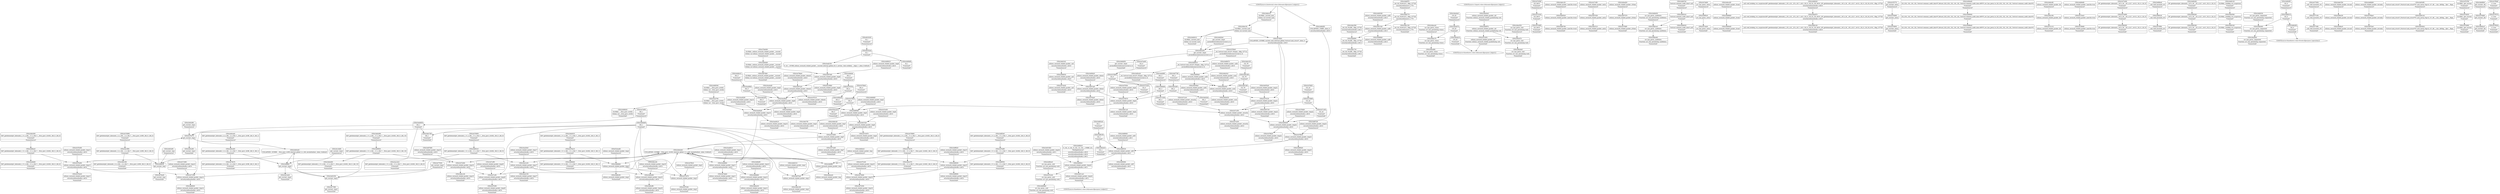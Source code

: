 digraph {
	CE0x3e6c1a0 [shape=record,shape=Mrecord,label="{CE0x3e6c1a0|selinux_secmark_relabel_packet:_tmp4|security/selinux/hooks.c,4610|*SummSink*}"]
	CE0x3e87db0 [shape=record,shape=Mrecord,label="{CE0x3e87db0|GLOBAL:_selinux_secmark_relabel_packet.__warned|Global_var:selinux_secmark_relabel_packet.__warned|*SummSink*}"]
	CE0x3e78620 [shape=record,shape=Mrecord,label="{CE0x3e78620|selinux_secmark_relabel_packet:_tmp22|security/selinux/hooks.c,4610|*SummSink*}"]
	CE0x3ebc590 [shape=record,shape=Mrecord,label="{CE0x3ebc590|_ret_i32_%call6,_!dbg_!27745|security/selinux/hooks.c,4613|*SummSource*}"]
	CE0x3ee6650 [shape=record,shape=Mrecord,label="{CE0x3ee6650|i64_1|*Constant*}"]
	CE0x3eb9f70 [shape=record,shape=Mrecord,label="{CE0x3eb9f70|selinux_secmark_relabel_packet:_sid|Function::selinux_secmark_relabel_packet&Arg::sid::}"]
	CE0x3e7e580 [shape=record,shape=Mrecord,label="{CE0x3e7e580|i32_4610|*Constant*|*SummSource*}"]
	CE0x3e6ebd0 [shape=record,shape=Mrecord,label="{CE0x3e6ebd0|i64_1|*Constant*}"]
	CE0x3e84010 [shape=record,shape=Mrecord,label="{CE0x3e84010|GLOBAL:_current_task|Global_var:current_task|*SummSink*}"]
	CE0x3e87e90 [shape=record,shape=Mrecord,label="{CE0x3e87e90|selinux_secmark_relabel_packet:_tmp8|security/selinux/hooks.c,4610}"]
	CE0x3e6b780 [shape=record,shape=Mrecord,label="{CE0x3e6b780|selinux_secmark_relabel_packet:_land.lhs.true2|*SummSink*}"]
	CE0x3e8bea0 [shape=record,shape=Mrecord,label="{CE0x3e8bea0|i64*_getelementptr_inbounds_(_11_x_i64_,_11_x_i64_*___llvm_gcov_ctr402,_i64_0,_i64_6)|*Constant*}"]
	CE0x3eba670 [shape=record,shape=Mrecord,label="{CE0x3eba670|i16_42|*Constant*}"]
	CE0x3e709e0 [shape=record,shape=Mrecord,label="{CE0x3e709e0|i64_0|*Constant*|*SummSource*}"]
	CE0x3e8a4c0 [shape=record,shape=Mrecord,label="{CE0x3e8a4c0|i32_1|*Constant*|*SummSink*}"]
	CE0x3ebac70 [shape=record,shape=Mrecord,label="{CE0x3ebac70|avc_has_perm:_tclass|Function::avc_has_perm&Arg::tclass::}"]
	CE0x3e79e70 [shape=record,shape=Mrecord,label="{CE0x3e79e70|i64*_getelementptr_inbounds_(_2_x_i64_,_2_x_i64_*___llvm_gcov_ctr98,_i64_0,_i64_1)|*Constant*|*SummSink*}"]
	CE0x3e8ec40 [shape=record,shape=Mrecord,label="{CE0x3e8ec40|selinux_secmark_relabel_packet:_tmp7|security/selinux/hooks.c,4610|*SummSource*}"]
	CE0x481f430 [shape=record,shape=Mrecord,label="{CE0x481f430|i8_1|*Constant*|*SummSource*}"]
	CE0x3e71690 [shape=record,shape=Mrecord,label="{CE0x3e71690|selinux_secmark_relabel_packet:_tmp14|security/selinux/hooks.c,4610|*SummSource*}"]
	CE0x3eba0a0 [shape=record,shape=Mrecord,label="{CE0x3eba0a0|selinux_secmark_relabel_packet:_sid|Function::selinux_secmark_relabel_packet&Arg::sid::|*SummSource*}"]
	CE0x3ebc390 [shape=record,shape=Mrecord,label="{CE0x3ebc390|i64*_getelementptr_inbounds_(_2_x_i64_,_2_x_i64_*___llvm_gcov_ctr98,_i64_0,_i64_0)|*Constant*|*SummSink*}"]
	CE0x3e7af30 [shape=record,shape=Mrecord,label="{CE0x3e7af30|selinux_secmark_relabel_packet:_sid|Function::selinux_secmark_relabel_packet&Arg::sid::|*SummSink*}"]
	CE0x3e669e0 [shape=record,shape=Mrecord,label="{CE0x3e669e0|selinux_secmark_relabel_packet:_call4|security/selinux/hooks.c,4610}"]
	CE0x3e87450 [shape=record,shape=Mrecord,label="{CE0x3e87450|selinux_secmark_relabel_packet:_entry}"]
	CE0x3e7b1b0 [shape=record,shape=Mrecord,label="{CE0x3e7b1b0|avc_has_perm:_ssid|Function::avc_has_perm&Arg::ssid::}"]
	CE0x3e86620 [shape=record,shape=Mrecord,label="{CE0x3e86620|GLOBAL:___llvm_gcov_ctr402|Global_var:__llvm_gcov_ctr402|*SummSink*}"]
	CE0x3ea20e0 [shape=record,shape=Mrecord,label="{CE0x3ea20e0|selinux_secmark_relabel_packet:_tmp17|security/selinux/hooks.c,4610|*SummSource*}"]
	CE0x3ec3f90 [shape=record,shape=Mrecord,label="{CE0x3ec3f90|i64*_getelementptr_inbounds_(_2_x_i64_,_2_x_i64_*___llvm_gcov_ctr98,_i64_0,_i64_0)|*Constant*}"]
	CE0x3e6d520 [shape=record,shape=Mrecord,label="{CE0x3e6d520|selinux_secmark_relabel_packet:_land.lhs.true2}"]
	CE0x3e939e0 [shape=record,shape=Mrecord,label="{CE0x3e939e0|selinux_secmark_relabel_packet:_call4|security/selinux/hooks.c,4610|*SummSink*}"]
	CE0x3e910b0 [shape=record,shape=Mrecord,label="{CE0x3e910b0|selinux_secmark_relabel_packet:_tmp24|security/selinux/hooks.c,4611|*SummSource*}"]
	CE0x3ebace0 [shape=record,shape=Mrecord,label="{CE0x3ebace0|avc_has_perm:_tclass|Function::avc_has_perm&Arg::tclass::|*SummSource*}"]
	CE0x3e74a20 [shape=record,shape=Mrecord,label="{CE0x3e74a20|selinux_secmark_relabel_packet:_call|security/selinux/hooks.c,4610|*SummSink*}"]
	CE0x3e758f0 [shape=record,shape=Mrecord,label="{CE0x3e758f0|selinux_secmark_relabel_packet:_if.then|*SummSink*}"]
	CE0x3ea2760 [shape=record,shape=Mrecord,label="{CE0x3ea2760|GLOBAL:___llvm_gcov_ctr402|Global_var:__llvm_gcov_ctr402}"]
	CE0x3ebb3c0 [shape=record,shape=Mrecord,label="{CE0x3ebb3c0|%struct.common_audit_data*_null|*Constant*}"]
	CE0x3e90390 [shape=record,shape=Mrecord,label="{CE0x3e90390|selinux_secmark_relabel_packet:_call6|security/selinux/hooks.c,4613|*SummSource*}"]
	CE0x3e67570 [shape=record,shape=Mrecord,label="{CE0x3e67570|selinux_secmark_relabel_packet:_if.then}"]
	CE0x3ebc730 [shape=record,shape=Mrecord,label="{CE0x3ebc730|_ret_i32_%call6,_!dbg_!27745|security/selinux/hooks.c,4613|*SummSink*}"]
	CE0x3eab6b0 [shape=record,shape=Mrecord,label="{CE0x3eab6b0|selinux_secmark_relabel_packet:_tmp11|security/selinux/hooks.c,4610}"]
	CE0x3e7ada0 [shape=record,shape=Mrecord,label="{CE0x3e7ada0|avc_has_perm:_entry|*SummSink*}"]
	CE0x3ebecc0 [shape=record,shape=Mrecord,label="{CE0x3ebecc0|GLOBAL:_current_task|Global_var:current_task|*SummSource*}"]
	CE0x3e8c7f0 [shape=record,shape=Mrecord,label="{CE0x3e8c7f0|selinux_secmark_relabel_packet:_tmp5|security/selinux/hooks.c,4610|*SummSink*}"]
	CE0x3e9c080 [shape=record,shape=Mrecord,label="{CE0x3e9c080|get_current:_tmp1|*SummSource*}"]
	CE0x3e6cfa0 [shape=record,shape=Mrecord,label="{CE0x3e6cfa0|i64_2|*Constant*|*SummSink*}"]
	CE0x3ebbab0 [shape=record,shape=Mrecord,label="{CE0x3ebbab0|avc_has_perm:_auditdata|Function::avc_has_perm&Arg::auditdata::|*SummSink*}"]
	CE0x3e8fca0 [shape=record,shape=Mrecord,label="{CE0x3e8fca0|get_current:_tmp}"]
	CE0x3e670a0 [shape=record,shape=Mrecord,label="{CE0x3e670a0|selinux_secmark_relabel_packet:_tmp1}"]
	CE0x3e7be10 [shape=record,shape=Mrecord,label="{CE0x3e7be10|i64*_getelementptr_inbounds_(_11_x_i64_,_11_x_i64_*___llvm_gcov_ctr402,_i64_0,_i64_1)|*Constant*}"]
	CE0x3e8d660 [shape=record,shape=Mrecord,label="{CE0x3e8d660|selinux_secmark_relabel_packet:_if.end}"]
	CE0x3e9c400 [shape=record,shape=Mrecord,label="{CE0x3e9c400|i64*_getelementptr_inbounds_(_2_x_i64_,_2_x_i64_*___llvm_gcov_ctr98,_i64_0,_i64_1)|*Constant*}"]
	CE0x3e8a0d0 [shape=record,shape=Mrecord,label="{CE0x3e8a0d0|i64*_getelementptr_inbounds_(_11_x_i64_,_11_x_i64_*___llvm_gcov_ctr402,_i64_0,_i64_10)|*Constant*|*SummSink*}"]
	CE0x3e8b100 [shape=record,shape=Mrecord,label="{CE0x3e8b100|_call_void_lockdep_rcu_suspicious(i8*_getelementptr_inbounds_(_25_x_i8_,_25_x_i8_*_.str3,_i32_0,_i32_0),_i32_4610,_i8*_getelementptr_inbounds_(_45_x_i8_,_45_x_i8_*_.str12,_i32_0,_i32_0))_#10,_!dbg_!27729|security/selinux/hooks.c,4610|*SummSink*}"]
	CE0x3e83e90 [shape=record,shape=Mrecord,label="{CE0x3e83e90|get_current:_tmp|*SummSource*}"]
	CE0x3e985c0 [shape=record,shape=Mrecord,label="{CE0x3e985c0|avc_has_perm:_entry}"]
	CE0x3e70850 [shape=record,shape=Mrecord,label="{CE0x3e70850|i64*_getelementptr_inbounds_(_11_x_i64_,_11_x_i64_*___llvm_gcov_ctr402,_i64_0,_i64_9)|*Constant*|*SummSource*}"]
	CE0x3e73a60 [shape=record,shape=Mrecord,label="{CE0x3e73a60|selinux_secmark_relabel_packet:_tmp7|security/selinux/hooks.c,4610|*SummSink*}"]
	CE0x3e7b9d0 [shape=record,shape=Mrecord,label="{CE0x3e7b9d0|get_current:_entry}"]
	CE0x3e8a5c0 [shape=record,shape=Mrecord,label="{CE0x3e8a5c0|selinux_secmark_relabel_packet:_cred|security/selinux/hooks.c,4610|*SummSource*}"]
	CE0x3e7f0c0 [shape=record,shape=Mrecord,label="{CE0x3e7f0c0|selinux_secmark_relabel_packet:_tmp3|*SummSource*}"]
	CE0x3e9bf40 [shape=record,shape=Mrecord,label="{CE0x3e9bf40|i64_4|*Constant*|*SummSource*}"]
	CE0x3ebad80 [shape=record,shape=Mrecord,label="{CE0x3ebad80|avc_has_perm:_tclass|Function::avc_has_perm&Arg::tclass::|*SummSink*}"]
	CE0x3e71590 [shape=record,shape=Mrecord,label="{CE0x3e71590|selinux_secmark_relabel_packet:_tmp14|security/selinux/hooks.c,4610}"]
	CE0x3ea2150 [shape=record,shape=Mrecord,label="{CE0x3ea2150|selinux_secmark_relabel_packet:_tmp17|security/selinux/hooks.c,4610|*SummSink*}"]
	CE0x3e7f180 [shape=record,shape=Mrecord,label="{CE0x3e7f180|selinux_secmark_relabel_packet:_tmp3|*SummSink*}"]
	CE0x3e8a450 [shape=record,shape=Mrecord,label="{CE0x3e8a450|selinux_secmark_relabel_packet:_cred|security/selinux/hooks.c,4610}"]
	CE0x3e98a60 [shape=record,shape=Mrecord,label="{CE0x3e98a60|i32_(i32,_i32,_i16,_i32,_%struct.common_audit_data*)*_bitcast_(i32_(i32,_i32,_i16,_i32,_%struct.common_audit_data.495*)*_avc_has_perm_to_i32_(i32,_i32,_i16,_i32,_%struct.common_audit_data*)*)|*Constant*|*SummSource*}"]
	CE0x3e6a190 [shape=record,shape=Mrecord,label="{CE0x3e6a190|selinux_secmark_relabel_packet:_bb}"]
	CE0x3ea49b0 [shape=record,shape=Mrecord,label="{CE0x3ea49b0|i64_5|*Constant*}"]
	CE0x3ebbf00 [shape=record,shape=Mrecord,label="{CE0x3ebbf00|_ret_i32_%call6,_!dbg_!27745|security/selinux/hooks.c,4613}"]
	CE0x3e73ec0 [shape=record,shape=Mrecord,label="{CE0x3e73ec0|selinux_secmark_relabel_packet:_land.lhs.true}"]
	CE0x3e66ff0 [shape=record,shape=Mrecord,label="{CE0x3e66ff0|selinux_secmark_relabel_packet:_tmp}"]
	CE0x3ea6dd0 [shape=record,shape=Mrecord,label="{CE0x3ea6dd0|i64*_getelementptr_inbounds_(_11_x_i64_,_11_x_i64_*___llvm_gcov_ctr402,_i64_0,_i64_6)|*Constant*|*SummSink*}"]
	CE0x3e6ecd0 [shape=record,shape=Mrecord,label="{CE0x3e6ecd0|selinux_secmark_relabel_packet:_bb|*SummSource*}"]
	CE0x3e91520 [shape=record,shape=Mrecord,label="{CE0x3e91520|selinux_secmark_relabel_packet:_tmp6|security/selinux/hooks.c,4610}"]
	CE0x3e7b4f0 [shape=record,shape=Mrecord,label="{CE0x3e7b4f0|i64*_getelementptr_inbounds_(_11_x_i64_,_11_x_i64_*___llvm_gcov_ctr402,_i64_0,_i64_8)|*Constant*}"]
	CE0x3e7abb0 [shape=record,shape=Mrecord,label="{CE0x3e7abb0|avc_has_perm:_entry|*SummSource*}"]
	CE0x3e7ccf0 [shape=record,shape=Mrecord,label="{CE0x3e7ccf0|selinux_secmark_relabel_packet:_tmp20|security/selinux/hooks.c,4610}"]
	CE0x3e6c5c0 [shape=record,shape=Mrecord,label="{CE0x3e6c5c0|selinux_secmark_relabel_packet:_call|security/selinux/hooks.c,4610|*SummSource*}"]
	CE0x3e8a060 [shape=record,shape=Mrecord,label="{CE0x3e8a060|i64*_getelementptr_inbounds_(_11_x_i64_,_11_x_i64_*___llvm_gcov_ctr402,_i64_0,_i64_10)|*Constant*|*SummSource*}"]
	CE0x3e78c70 [shape=record,shape=Mrecord,label="{CE0x3e78c70|get_current:_tmp1}"]
	CE0x3e8ff40 [shape=record,shape=Mrecord,label="{CE0x3e8ff40|get_current:_tmp2}"]
	CE0x3eba9a0 [shape=record,shape=Mrecord,label="{CE0x3eba9a0|i16_42|*Constant*|*SummSource*}"]
	CE0x3e796e0 [shape=record,shape=Mrecord,label="{CE0x3e796e0|selinux_secmark_relabel_packet:_tobool1|security/selinux/hooks.c,4610|*SummSource*}"]
	CE0x3ea6e40 [shape=record,shape=Mrecord,label="{CE0x3ea6e40|selinux_secmark_relabel_packet:_tmp10|security/selinux/hooks.c,4610}"]
	CE0x3e91340 [shape=record,shape=Mrecord,label="{CE0x3e91340|selinux_secmark_relabel_packet:_call6|security/selinux/hooks.c,4613}"]
	CE0x3e7e6f0 [shape=record,shape=Mrecord,label="{CE0x3e7e6f0|i32_4610|*Constant*|*SummSink*}"]
	CE0x3e892f0 [shape=record,shape=Mrecord,label="{CE0x3e892f0|i8*_getelementptr_inbounds_(_45_x_i8_,_45_x_i8_*_.str12,_i32_0,_i32_0)|*Constant*|*SummSink*}"]
	CE0x3e8a330 [shape=record,shape=Mrecord,label="{CE0x3e8a330|i32_78|*Constant*|*SummSource*}"]
	CE0x378e060 [shape=record,shape=Mrecord,label="{CE0x378e060|GLOBAL:_selinux_secmark_relabel_packet.__warned|Global_var:selinux_secmark_relabel_packet.__warned|*SummSource*}"]
	CE0x3e6b4c0 [shape=record,shape=Mrecord,label="{CE0x3e6b4c0|selinux_secmark_relabel_packet:_tmp|*SummSource*}"]
	CE0x3ea4ad0 [shape=record,shape=Mrecord,label="{CE0x3ea4ad0|selinux_secmark_relabel_packet:_tmp9|security/selinux/hooks.c,4610|*SummSource*}"]
	CE0x3e70f90 [shape=record,shape=Mrecord,label="{CE0x3e70f90|_call_void_mcount()_#3|*SummSink*}"]
	CE0x3e79150 [shape=record,shape=Mrecord,label="{CE0x3e79150|selinux_secmark_relabel_packet:_tmp21|security/selinux/hooks.c,4610}"]
	CE0x3e74990 [shape=record,shape=Mrecord,label="{CE0x3e74990|i64*_getelementptr_inbounds_(_2_x_i64_,_2_x_i64_*___llvm_gcov_ctr98,_i64_0,_i64_0)|*Constant*|*SummSource*}"]
	CE0x3e83350 [shape=record,shape=Mrecord,label="{CE0x3e83350|get_current:_tmp3}"]
	CE0x3e8cb90 [shape=record,shape=Mrecord,label="{CE0x3e8cb90|selinux_secmark_relabel_packet:_tmp18|security/selinux/hooks.c,4610}"]
	CE0x3e7e680 [shape=record,shape=Mrecord,label="{CE0x3e7e680|i8*_getelementptr_inbounds_(_45_x_i8_,_45_x_i8_*_.str12,_i32_0,_i32_0)|*Constant*}"]
	CE0x3e79a00 [shape=record,shape=Mrecord,label="{CE0x3e79a00|get_current:_tmp|*SummSink*}"]
	CE0x3e67a40 [shape=record,shape=Mrecord,label="{CE0x3e67a40|selinux_secmark_relabel_packet:_tobool|security/selinux/hooks.c,4610}"]
	CE0x3e865b0 [shape=record,shape=Mrecord,label="{CE0x3e865b0|selinux_secmark_relabel_packet:_tmp5|security/selinux/hooks.c,4610}"]
	"CONST[source:2(external),value:2(dynamic)][purpose:{subject}]"
	CE0x3e6d9f0 [shape=record,shape=Mrecord,label="{CE0x3e6d9f0|i64_3|*Constant*|*SummSource*}"]
	CE0x3e88530 [shape=record,shape=Mrecord,label="{CE0x3e88530|selinux_secmark_relabel_packet:_sid5|security/selinux/hooks.c,4611}"]
	CE0x3e66260 [shape=record,shape=Mrecord,label="{CE0x3e66260|i8*_getelementptr_inbounds_(_25_x_i8_,_25_x_i8_*_.str3,_i32_0,_i32_0)|*Constant*}"]
	CE0x3e9c280 [shape=record,shape=Mrecord,label="{CE0x3e9c280|get_current:_tmp1|*SummSink*}"]
	CE0x3e8cdf0 [shape=record,shape=Mrecord,label="{CE0x3e8cdf0|selinux_secmark_relabel_packet:_tmp18|security/selinux/hooks.c,4610|*SummSink*}"]
	CE0x3e76770 [shape=record,shape=Mrecord,label="{CE0x3e76770|get_current:_entry|*SummSource*}"]
	CE0x3e66390 [shape=record,shape=Mrecord,label="{CE0x3e66390|i8*_getelementptr_inbounds_(_25_x_i8_,_25_x_i8_*_.str3,_i32_0,_i32_0)|*Constant*|*SummSink*}"]
	CE0x3e86540 [shape=record,shape=Mrecord,label="{CE0x3e86540|GLOBAL:___llvm_gcov_ctr402|Global_var:__llvm_gcov_ctr402|*SummSource*}"]
	CE0x3e86740 [shape=record,shape=Mrecord,label="{CE0x3e86740|selinux_secmark_relabel_packet:_tmp23|security/selinux/hooks.c,4610|*SummSource*}"]
	CE0x3e74a90 [shape=record,shape=Mrecord,label="{CE0x3e74a90|i32_0|*Constant*|*SummSource*}"]
	CE0x3e66120 [shape=record,shape=Mrecord,label="{CE0x3e66120|GLOBAL:_lockdep_rcu_suspicious|*Constant*|*SummSource*}"]
	CE0x3e8ebd0 [shape=record,shape=Mrecord,label="{CE0x3e8ebd0|GLOBAL:_selinux_secmark_relabel_packet.__warned|Global_var:selinux_secmark_relabel_packet.__warned}"]
	CE0x3e911a0 [shape=record,shape=Mrecord,label="{CE0x3e911a0|selinux_secmark_relabel_packet:_tmp24|security/selinux/hooks.c,4611|*SummSink*}"]
	CE0x3ebc150 [shape=record,shape=Mrecord,label="{CE0x3ebc150|_ret_i32_%retval.0,_!dbg_!27728|security/selinux/avc.c,775|*SummSink*}"]
	CE0x3e710f0 [shape=record,shape=Mrecord,label="{CE0x3e710f0|selinux_secmark_relabel_packet:_entry|*SummSource*}"]
	CE0x3e6ee30 [shape=record,shape=Mrecord,label="{CE0x3e6ee30|selinux_secmark_relabel_packet:_tmp12|security/selinux/hooks.c,4610|*SummSink*}"]
	CE0x3e6e180 [shape=record,shape=Mrecord,label="{CE0x3e6e180|selinux_secmark_relabel_packet:_tmp1|*SummSink*}"]
	CE0x3eab810 [shape=record,shape=Mrecord,label="{CE0x3eab810|selinux_secmark_relabel_packet:_tmp11|security/selinux/hooks.c,4610|*SummSource*}"]
	CE0x3e88600 [shape=record,shape=Mrecord,label="{CE0x3e88600|selinux_secmark_relabel_packet:_sid5|security/selinux/hooks.c,4611|*SummSource*}"]
	CE0x3e78930 [shape=record,shape=Mrecord,label="{CE0x3e78930|selinux_secmark_relabel_packet:_tmp23|security/selinux/hooks.c,4610}"]
	CE0x3ebb460 [shape=record,shape=Mrecord,label="{CE0x3ebb460|avc_has_perm:_requested|Function::avc_has_perm&Arg::requested::}"]
	CE0x3e6c7d0 [shape=record,shape=Mrecord,label="{CE0x3e6c7d0|i64_1|*Constant*|*SummSink*}"]
	CE0x3e661b0 [shape=record,shape=Mrecord,label="{CE0x3e661b0|GLOBAL:_lockdep_rcu_suspicious|*Constant*|*SummSink*}"]
	CE0x3e98900 [shape=record,shape=Mrecord,label="{CE0x3e98900|i32_(i32,_i32,_i16,_i32,_%struct.common_audit_data*)*_bitcast_(i32_(i32,_i32,_i16,_i32,_%struct.common_audit_data.495*)*_avc_has_perm_to_i32_(i32,_i32,_i16,_i32,_%struct.common_audit_data*)*)|*Constant*}"]
	CE0x3e84650 [shape=record,shape=Mrecord,label="{CE0x3e84650|get_current:_tmp4|./arch/x86/include/asm/current.h,14|*SummSink*}"]
	CE0x3ebbd30 [shape=record,shape=Mrecord,label="{CE0x3ebbd30|avc_has_perm:_auditdata|Function::avc_has_perm&Arg::auditdata::|*SummSource*}"]
	CE0x3e8cc90 [shape=record,shape=Mrecord,label="{CE0x3e8cc90|selinux_secmark_relabel_packet:_tmp18|security/selinux/hooks.c,4610|*SummSource*}"]
	"CONST[source:0(mediator),value:2(dynamic)][purpose:{object}]"
	CE0x3e9bed0 [shape=record,shape=Mrecord,label="{CE0x3e9bed0|i64_4|*Constant*|*SummSink*}"]
	CE0x3e76070 [shape=record,shape=Mrecord,label="{CE0x3e76070|selinux_secmark_relabel_packet:_tmp4|security/selinux/hooks.c,4610}"]
	CE0x3ebbf70 [shape=record,shape=Mrecord,label="{CE0x3ebbf70|_ret_i32_%retval.0,_!dbg_!27728|security/selinux/avc.c,775|*SummSource*}"]
	CE0x3ebab10 [shape=record,shape=Mrecord,label="{CE0x3ebab10|i16_42|*Constant*|*SummSink*}"]
	CE0x3e986b0 [shape=record,shape=Mrecord,label="{CE0x3e986b0|selinux_secmark_relabel_packet:_call6|security/selinux/hooks.c,4613|*SummSink*}"]
	CE0x3e90dc0 [shape=record,shape=Mrecord,label="{CE0x3e90dc0|selinux_secmark_relabel_packet:_tobool|security/selinux/hooks.c,4610|*SummSource*}"]
	CE0x3ebb930 [shape=record,shape=Mrecord,label="{CE0x3ebb930|%struct.common_audit_data*_null|*Constant*|*SummSink*}"]
	CE0x3e894f0 [shape=record,shape=Mrecord,label="{CE0x3e894f0|i8_1|*Constant*|*SummSink*}"]
	CE0x3e90910 [shape=record,shape=Mrecord,label="{CE0x3e90910|_ret_%struct.task_struct*_%tmp4,_!dbg_!27714|./arch/x86/include/asm/current.h,14}"]
	CE0x3e662d0 [shape=record,shape=Mrecord,label="{CE0x3e662d0|i8*_getelementptr_inbounds_(_25_x_i8_,_25_x_i8_*_.str3,_i32_0,_i32_0)|*Constant*|*SummSource*}"]
	CE0x3e67780 [shape=record,shape=Mrecord,label="{CE0x3e67780|i64_2|*Constant*|*SummSource*}"]
	CE0x3e87e20 [shape=record,shape=Mrecord,label="{CE0x3e87e20|selinux_secmark_relabel_packet:_tobool1|security/selinux/hooks.c,4610}"]
	CE0x3e6de10 [shape=record,shape=Mrecord,label="{CE0x3e6de10|i64_5|*Constant*|*SummSource*}"]
	CE0x3e8f620 [shape=record,shape=Mrecord,label="{CE0x3e8f620|selinux_secmark_relabel_packet:_tmp15|security/selinux/hooks.c,4610|*SummSource*}"]
	CE0x3ea1dc0 [shape=record,shape=Mrecord,label="{CE0x3ea1dc0|i64*_getelementptr_inbounds_(_11_x_i64_,_11_x_i64_*___llvm_gcov_ctr402,_i64_0,_i64_9)|*Constant*|*SummSink*}"]
	CE0x3e71870 [shape=record,shape=Mrecord,label="{CE0x3e71870|selinux_secmark_relabel_packet:_tmp3}"]
	CE0x3e77df0 [shape=record,shape=Mrecord,label="{CE0x3e77df0|_call_void_mcount()_#3|*SummSink*}"]
	CE0x3e7bf20 [shape=record,shape=Mrecord,label="{CE0x3e7bf20|i32_22|*Constant*|*SummSource*}"]
	CE0x3e6e7b0 [shape=record,shape=Mrecord,label="{CE0x3e6e7b0|selinux_secmark_relabel_packet:_do.end|*SummSource*}"]
	CE0x3e751d0 [shape=record,shape=Mrecord,label="{CE0x3e751d0|selinux_secmark_relabel_packet:_tmp16|security/selinux/hooks.c,4610|*SummSource*}"]
	CE0x3e870a0 [shape=record,shape=Mrecord,label="{CE0x3e870a0|selinux_secmark_relabel_packet:_do.body|*SummSink*}"]
	CE0x3e75f50 [shape=record,shape=Mrecord,label="{CE0x3e75f50|i64_0|*Constant*}"]
	CE0x3e6c070 [shape=record,shape=Mrecord,label="{CE0x3e6c070|i64*_getelementptr_inbounds_(_11_x_i64_,_11_x_i64_*___llvm_gcov_ctr402,_i64_0,_i64_0)|*Constant*|*SummSink*}"]
	CE0x3e77830 [shape=record,shape=Mrecord,label="{CE0x3e77830|get_current:_tmp3|*SummSource*}"]
	CE0x3e75350 [shape=record,shape=Mrecord,label="{CE0x3e75350|selinux_secmark_relabel_packet:_tmp16|security/selinux/hooks.c,4610|*SummSink*}"]
	CE0x3e6bc50 [shape=record,shape=Mrecord,label="{CE0x3e6bc50|selinux_secmark_relabel_packet:_do.end}"]
	CE0x3ebb530 [shape=record,shape=Mrecord,label="{CE0x3ebb530|avc_has_perm:_requested|Function::avc_has_perm&Arg::requested::|*SummSource*}"]
	CE0x3e8d450 [shape=record,shape=Mrecord,label="{CE0x3e8d450|selinux_secmark_relabel_packet:_tmp22|security/selinux/hooks.c,4610}"]
	CE0x3e8a630 [shape=record,shape=Mrecord,label="{CE0x3e8a630|selinux_secmark_relabel_packet:_cred|security/selinux/hooks.c,4610|*SummSink*}"]
	CE0x3e9c4a0 [shape=record,shape=Mrecord,label="{CE0x3e9c4a0|i64*_getelementptr_inbounds_(_2_x_i64_,_2_x_i64_*___llvm_gcov_ctr98,_i64_0,_i64_1)|*Constant*|*SummSource*}"]
	CE0x3e845e0 [shape=record,shape=Mrecord,label="{CE0x3e845e0|get_current:_tmp4|./arch/x86/include/asm/current.h,14|*SummSource*}"]
	CE0x3e83620 [shape=record,shape=Mrecord,label="{CE0x3e83620|%struct.task_struct*_(%struct.task_struct**)*_asm_movq_%gs:$_1:P_,$0_,_r,im,_dirflag_,_fpsr_,_flags_|*SummSink*}"]
	CE0x3e6e910 [shape=record,shape=Mrecord,label="{CE0x3e6e910|i64*_getelementptr_inbounds_(_11_x_i64_,_11_x_i64_*___llvm_gcov_ctr402,_i64_0,_i64_1)|*Constant*|*SummSource*}"]
	CE0x3e6cef0 [shape=record,shape=Mrecord,label="{CE0x3e6cef0|i64_5|*Constant*|*SummSink*}"]
	CE0x3e8b8b0 [shape=record,shape=Mrecord,label="{CE0x3e8b8b0|selinux_secmark_relabel_packet:_tmp2}"]
	CE0x3e83250 [shape=record,shape=Mrecord,label="{CE0x3e83250|get_current:_tmp4|./arch/x86/include/asm/current.h,14}"]
	CE0x3e6ad20 [shape=record,shape=Mrecord,label="{CE0x3e6ad20|selinux_secmark_relabel_packet:_if.then|*SummSource*}"]
	CE0x3e8d2f0 [shape=record,shape=Mrecord,label="{CE0x3e8d2f0|COLLAPSED:_CMRE:_elem_0::|security/selinux/hooks.c,4610}"]
	"CONST[source:0(mediator),value:0(static)][purpose:{operation}]"
	CE0x3e7cdf0 [shape=record,shape=Mrecord,label="{CE0x3e7cdf0|selinux_secmark_relabel_packet:_tmp20|security/selinux/hooks.c,4610|*SummSource*}"]
	CE0x3e83e20 [shape=record,shape=Mrecord,label="{CE0x3e83e20|COLLAPSED:_GCMRE___llvm_gcov_ctr98_internal_global_2_x_i64_zeroinitializer:_elem_0:default:}"]
	CE0x3e6b6d0 [shape=record,shape=Mrecord,label="{CE0x3e6b6d0|i64_3|*Constant*}"]
	CE0x3e8b020 [shape=record,shape=Mrecord,label="{CE0x3e8b020|_call_void_lockdep_rcu_suspicious(i8*_getelementptr_inbounds_(_25_x_i8_,_25_x_i8_*_.str3,_i32_0,_i32_0),_i32_4610,_i8*_getelementptr_inbounds_(_45_x_i8_,_45_x_i8_*_.str12,_i32_0,_i32_0))_#10,_!dbg_!27729|security/selinux/hooks.c,4610|*SummSource*}"]
	CE0x3e76b80 [shape=record,shape=Mrecord,label="{CE0x3e76b80|selinux_secmark_relabel_packet:_land.lhs.true|*SummSink*}"]
	CE0x3e8a870 [shape=record,shape=Mrecord,label="{CE0x3e8a870|_call_void_lockdep_rcu_suspicious(i8*_getelementptr_inbounds_(_25_x_i8_,_25_x_i8_*_.str3,_i32_0,_i32_0),_i32_4610,_i8*_getelementptr_inbounds_(_45_x_i8_,_45_x_i8_*_.str12,_i32_0,_i32_0))_#10,_!dbg_!27729|security/selinux/hooks.c,4610}"]
	CE0x3e8d6d0 [shape=record,shape=Mrecord,label="{CE0x3e8d6d0|selinux_secmark_relabel_packet:_do.body|*SummSource*}"]
	CE0x3e71040 [shape=record,shape=Mrecord,label="{CE0x3e71040|i64_3|*Constant*|*SummSink*}"]
	CE0x3e6b830 [shape=record,shape=Mrecord,label="{CE0x3e6b830|selinux_secmark_relabel_packet:_call|security/selinux/hooks.c,4610}"]
	CE0x3e7b780 [shape=record,shape=Mrecord,label="{CE0x3e7b780|GLOBAL:_get_current|*Constant*|*SummSource*}"]
	CE0x3ea9290 [shape=record,shape=Mrecord,label="{CE0x3ea9290|selinux_secmark_relabel_packet:_tmp10|security/selinux/hooks.c,4610|*SummSource*}"]
	CE0x3e728d0 [shape=record,shape=Mrecord,label="{CE0x3e728d0|i32_22|*Constant*}"]
	CE0x3e6d310 [shape=record,shape=Mrecord,label="{CE0x3e6d310|selinux_secmark_relabel_packet:_tmp1|*SummSource*}"]
	CE0x3e90060 [shape=record,shape=Mrecord,label="{CE0x3e90060|selinux_secmark_relabel_packet:_sid5|security/selinux/hooks.c,4611|*SummSink*}"]
	CE0x3e778f0 [shape=record,shape=Mrecord,label="{CE0x3e778f0|get_current:_tmp3|*SummSink*}"]
	CE0x554ace0 [shape=record,shape=Mrecord,label="{CE0x554ace0|i64_0|*Constant*|*SummSink*}"]
	CE0x3e84120 [shape=record,shape=Mrecord,label="{CE0x3e84120|%struct.task_struct*_(%struct.task_struct**)*_asm_movq_%gs:$_1:P_,$0_,_r,im,_dirflag_,_fpsr_,_flags_}"]
	CE0x3ebd900 [shape=record,shape=Mrecord,label="{CE0x3ebd900|get_current:_bb|*SummSource*}"]
	CE0x3e87680 [shape=record,shape=Mrecord,label="{CE0x3e87680|selinux_secmark_relabel_packet:_tmp19|security/selinux/hooks.c,4610|*SummSource*}"]
	CE0x3e834f0 [shape=record,shape=Mrecord,label="{CE0x3e834f0|%struct.task_struct*_(%struct.task_struct**)*_asm_movq_%gs:$_1:P_,$0_,_r,im,_dirflag_,_fpsr_,_flags_|*SummSource*}"]
	CE0x3e7f6d0 [shape=record,shape=Mrecord,label="{CE0x3e7f6d0|i1_true|*Constant*|*SummSource*}"]
	CE0x3ea4b40 [shape=record,shape=Mrecord,label="{CE0x3ea4b40|selinux_secmark_relabel_packet:_tmp9|security/selinux/hooks.c,4610}"]
	"CONST[source:1(input),value:2(dynamic)][purpose:{object}]"
	CE0x3e7f570 [shape=record,shape=Mrecord,label="{CE0x3e7f570|i1_true|*Constant*}"]
	CE0x3e8c340 [shape=record,shape=Mrecord,label="{CE0x3e8c340|i32_78|*Constant*|*SummSink*}"]
	CE0x3e77d50 [shape=record,shape=Mrecord,label="{CE0x3e77d50|_call_void_mcount()_#3|*SummSource*}"]
	CE0x3ebb7e0 [shape=record,shape=Mrecord,label="{CE0x3ebb7e0|%struct.common_audit_data*_null|*Constant*|*SummSource*}"]
	CE0x3e7a110 [shape=record,shape=Mrecord,label="{CE0x3e7a110|selinux_secmark_relabel_packet:_bb|*SummSink*}"]
	CE0x3ea1e30 [shape=record,shape=Mrecord,label="{CE0x3ea1e30|selinux_secmark_relabel_packet:_tmp17|security/selinux/hooks.c,4610}"]
	CE0x3ebdac0 [shape=record,shape=Mrecord,label="{CE0x3ebdac0|get_current:_bb|*SummSink*}"]
	CE0x3eba550 [shape=record,shape=Mrecord,label="{CE0x3eba550|avc_has_perm:_tsid|Function::avc_has_perm&Arg::tsid::|*SummSource*}"]
	CE0x3e79a70 [shape=record,shape=Mrecord,label="{CE0x3e79a70|i64*_getelementptr_inbounds_(_11_x_i64_,_11_x_i64_*___llvm_gcov_ctr402,_i64_0,_i64_0)|*Constant*}"]
	CE0x3e68c20 [shape=record,shape=Mrecord,label="{CE0x3e68c20|_call_void_mcount()_#3}"]
	CE0x3e7b390 [shape=record,shape=Mrecord,label="{CE0x3e7b390|selinux_secmark_relabel_packet:_tmp13|security/selinux/hooks.c,4610|*SummSource*}"]
	CE0x3e7c160 [shape=record,shape=Mrecord,label="{CE0x3e7c160|i32_22|*Constant*|*SummSink*}"]
	CE0x3e7b620 [shape=record,shape=Mrecord,label="{CE0x3e7b620|GLOBAL:_get_current|*Constant*}"]
	CE0x3eb9de0 [shape=record,shape=Mrecord,label="{CE0x3eb9de0|avc_has_perm:_ssid|Function::avc_has_perm&Arg::ssid::|*SummSink*}"]
	CE0x3e89f20 [shape=record,shape=Mrecord,label="{CE0x3e89f20|i64*_getelementptr_inbounds_(_11_x_i64_,_11_x_i64_*___llvm_gcov_ctr402,_i64_0,_i64_10)|*Constant*}"]
	CE0x3e8def0 [shape=record,shape=Mrecord,label="{CE0x3e8def0|selinux_secmark_relabel_packet:_tmp12|security/selinux/hooks.c,4610|*SummSource*}"]
	CE0x3e7c430 [shape=record,shape=Mrecord,label="{CE0x3e7c430|selinux_secmark_relabel_packet:_security|security/selinux/hooks.c,4610|*SummSink*}"]
	CE0x3e66d60 [shape=record,shape=Mrecord,label="{CE0x3e66d60|selinux_secmark_relabel_packet:_tmp5|security/selinux/hooks.c,4610|*SummSource*}"]
	CE0x3e7ec90 [shape=record,shape=Mrecord,label="{CE0x3e7ec90|selinux_secmark_relabel_packet:_tmp6|security/selinux/hooks.c,4610|*SummSource*}"]
	CE0x3e98ce0 [shape=record,shape=Mrecord,label="{CE0x3e98ce0|avc_has_perm:_ssid|Function::avc_has_perm&Arg::ssid::|*SummSource*}"]
	CE0x3e7ed70 [shape=record,shape=Mrecord,label="{CE0x3e7ed70|selinux_secmark_relabel_packet:_tmp6|security/selinux/hooks.c,4610|*SummSink*}"]
	CE0x3e6cc30 [shape=record,shape=Mrecord,label="{CE0x3e6cc30|selinux_secmark_relabel_packet:_land.lhs.true2|*SummSource*}"]
	CE0x3eba470 [shape=record,shape=Mrecord,label="{CE0x3eba470|avc_has_perm:_tsid|Function::avc_has_perm&Arg::tsid::}"]
	CE0x3ec3e40 [shape=record,shape=Mrecord,label="{CE0x3ec3e40|get_current:_tmp2|*SummSink*}"]
	CE0x3ec3dd0 [shape=record,shape=Mrecord,label="{CE0x3ec3dd0|get_current:_tmp2|*SummSource*}"]
	CE0x3e76800 [shape=record,shape=Mrecord,label="{CE0x3e76800|get_current:_entry|*SummSink*}"]
	CE0x3ea9410 [shape=record,shape=Mrecord,label="{CE0x3ea9410|selinux_secmark_relabel_packet:_tmp10|security/selinux/hooks.c,4610|*SummSink*}"]
	CE0x3e7b290 [shape=record,shape=Mrecord,label="{CE0x3e7b290|selinux_secmark_relabel_packet:_tmp13|security/selinux/hooks.c,4610}"]
	CE0x3e6f200 [shape=record,shape=Mrecord,label="{CE0x3e6f200|selinux_secmark_relabel_packet:_tmp14|security/selinux/hooks.c,4610|*SummSink*}"]
	CE0x3e86920 [shape=record,shape=Mrecord,label="{CE0x3e86920|selinux_secmark_relabel_packet:_tmp23|security/selinux/hooks.c,4610|*SummSink*}"]
	CE0x3e77c50 [shape=record,shape=Mrecord,label="{CE0x3e77c50|_call_void_mcount()_#3}"]
	CE0x3e8c000 [shape=record,shape=Mrecord,label="{CE0x3e8c000|i64*_getelementptr_inbounds_(_11_x_i64_,_11_x_i64_*___llvm_gcov_ctr402,_i64_0,_i64_6)|*Constant*|*SummSource*}"]
	CE0x3ebec30 [shape=record,shape=Mrecord,label="{CE0x3ebec30|GLOBAL:_current_task|Global_var:current_task}"]
	CE0x3e750d0 [shape=record,shape=Mrecord,label="{CE0x3e750d0|selinux_secmark_relabel_packet:_tmp16|security/selinux/hooks.c,4610}"]
	CE0x3e884c0 [shape=record,shape=Mrecord,label="{CE0x3e884c0|0:_i32,_4:_i32,_8:_i32,_12:_i32,_:_CMRE_4,8_|*MultipleSource*|security/selinux/hooks.c,4610|security/selinux/hooks.c,4610|security/selinux/hooks.c,4611}"]
	CE0x3e8f550 [shape=record,shape=Mrecord,label="{CE0x3e8f550|i64*_getelementptr_inbounds_(_11_x_i64_,_11_x_i64_*___llvm_gcov_ctr402,_i64_0,_i64_8)|*Constant*|*SummSink*}"]
	CE0x3e6bba0 [shape=record,shape=Mrecord,label="{CE0x3e6bba0|_call_void_mcount()_#3|*SummSource*}"]
	CE0x3eba6e0 [shape=record,shape=Mrecord,label="{CE0x3eba6e0|avc_has_perm:_requested|Function::avc_has_perm&Arg::requested::|*SummSink*}"]
	CE0x3e7c3c0 [shape=record,shape=Mrecord,label="{CE0x3e7c3c0|selinux_secmark_relabel_packet:_security|security/selinux/hooks.c,4610|*SummSource*}"]
	CE0x3e6c460 [shape=record,shape=Mrecord,label="{CE0x3e6c460|i64_2|*Constant*}"]
	CE0x3ebb0f0 [shape=record,shape=Mrecord,label="{CE0x3ebb0f0|i32_4|*Constant*|*SummSource*}"]
	CE0x3e98be0 [shape=record,shape=Mrecord,label="{CE0x3e98be0|i32_(i32,_i32,_i16,_i32,_%struct.common_audit_data*)*_bitcast_(i32_(i32,_i32,_i16,_i32,_%struct.common_audit_data.495*)*_avc_has_perm_to_i32_(i32,_i32,_i16,_i32,_%struct.common_audit_data*)*)|*Constant*|*SummSink*}"]
	CE0x3e6a4a0 [shape=record,shape=Mrecord,label="{CE0x3e6a4a0|selinux_secmark_relabel_packet:_tmp|*SummSink*}"]
	CE0x3e8c2d0 [shape=record,shape=Mrecord,label="{CE0x3e8c2d0|i32_78|*Constant*}"]
	CE0x3e79860 [shape=record,shape=Mrecord,label="{CE0x3e79860|i64*_getelementptr_inbounds_(_11_x_i64_,_11_x_i64_*___llvm_gcov_ctr402,_i64_0,_i64_0)|*Constant*|*SummSource*}"]
	CE0x3e7b220 [shape=record,shape=Mrecord,label="{CE0x3e7b220|selinux_secmark_relabel_packet:_tmp13|security/selinux/hooks.c,4610|*SummSink*}"]
	CE0x3e89d10 [shape=record,shape=Mrecord,label="{CE0x3e89d10|selinux_secmark_relabel_packet:_tmp8|security/selinux/hooks.c,4610|*SummSource*}"]
	CE0x3e797c0 [shape=record,shape=Mrecord,label="{CE0x3e797c0|selinux_secmark_relabel_packet:_tobool1|security/selinux/hooks.c,4610|*SummSink*}"]
	CE0x3e8f450 [shape=record,shape=Mrecord,label="{CE0x3e8f450|selinux_secmark_relabel_packet:_tmp15|security/selinux/hooks.c,4610}"]
	CE0x3e90fc0 [shape=record,shape=Mrecord,label="{CE0x3e90fc0|selinux_secmark_relabel_packet:_tmp24|security/selinux/hooks.c,4611}"]
	CE0x3e763f0 [shape=record,shape=Mrecord,label="{CE0x3e763f0|selinux_secmark_relabel_packet:_tmp20|security/selinux/hooks.c,4610|*SummSink*}"]
	CE0x3e784b0 [shape=record,shape=Mrecord,label="{CE0x3e784b0|selinux_secmark_relabel_packet:_tmp22|security/selinux/hooks.c,4610|*SummSource*}"]
	CE0x3e769e0 [shape=record,shape=Mrecord,label="{CE0x3e769e0|_ret_%struct.task_struct*_%tmp4,_!dbg_!27714|./arch/x86/include/asm/current.h,14|*SummSource*}"]
	CE0x3e8dd60 [shape=record,shape=Mrecord,label="{CE0x3e8dd60|selinux_secmark_relabel_packet:_tmp12|security/selinux/hooks.c,4610}"]
	CE0x3e6dec0 [shape=record,shape=Mrecord,label="{CE0x3e6dec0|selinux_secmark_relabel_packet:_do.end|*SummSink*}"]
	CE0x3e8a140 [shape=record,shape=Mrecord,label="{CE0x3e8a140|selinux_secmark_relabel_packet:_tmp19|security/selinux/hooks.c,4610|*SummSink*}"]
	CE0x3e893c0 [shape=record,shape=Mrecord,label="{CE0x3e893c0|i64*_getelementptr_inbounds_(_11_x_i64_,_11_x_i64_*___llvm_gcov_ctr402,_i64_0,_i64_9)|*Constant*}"]
	CE0x3e76ae0 [shape=record,shape=Mrecord,label="{CE0x3e76ae0|selinux_secmark_relabel_packet:_tobool|security/selinux/hooks.c,4610|*SummSink*}"]
	CE0x3e78fc0 [shape=record,shape=Mrecord,label="{CE0x3e78fc0|COLLAPSED:_GCMRE_current_task_external_global_%struct.task_struct*:_elem_0::|security/selinux/hooks.c,4610}"]
	CE0x3e883a0 [shape=record,shape=Mrecord,label="{CE0x3e883a0|i32_1|*Constant*|*SummSource*}"]
	CE0x3eba4e0 [shape=record,shape=Mrecord,label="{CE0x3eba4e0|avc_has_perm:_tsid|Function::avc_has_perm&Arg::tsid::|*SummSink*}"]
	CE0x3ea5da0 [shape=record,shape=Mrecord,label="{CE0x3ea5da0|selinux_secmark_relabel_packet:_tmp9|security/selinux/hooks.c,4610|*SummSink*}"]
	CE0x3e7b960 [shape=record,shape=Mrecord,label="{CE0x3e7b960|GLOBAL:_get_current|*Constant*|*SummSink*}"]
	CE0x3ebb260 [shape=record,shape=Mrecord,label="{CE0x3ebb260|i32_4|*Constant*|*SummSink*}"]
	CE0x3e76dd0 [shape=record,shape=Mrecord,label="{CE0x3e76dd0|get_current:_bb}"]
	CE0x3e8e560 [shape=record,shape=Mrecord,label="{CE0x3e8e560|GLOBAL:_lockdep_rcu_suspicious|*Constant*}"]
	CE0x3e90a20 [shape=record,shape=Mrecord,label="{CE0x3e90a20|_ret_%struct.task_struct*_%tmp4,_!dbg_!27714|./arch/x86/include/asm/current.h,14|*SummSink*}"]
	CE0x3e66e60 [shape=record,shape=Mrecord,label="{CE0x3e66e60|selinux_secmark_relabel_packet:_if.end|*SummSink*}"]
	CE0x3e93730 [shape=record,shape=Mrecord,label="{CE0x3e93730|selinux_secmark_relabel_packet:_tmp21|security/selinux/hooks.c,4610|*SummSink*}"]
	CE0x3e740f0 [shape=record,shape=Mrecord,label="{CE0x3e740f0|i64_1|*Constant*|*SummSource*}"]
	CE0x3e8f3e0 [shape=record,shape=Mrecord,label="{CE0x3e8f3e0|i64*_getelementptr_inbounds_(_11_x_i64_,_11_x_i64_*___llvm_gcov_ctr402,_i64_0,_i64_8)|*Constant*|*SummSource*}"]
	CE0x3e6ca50 [shape=record,shape=Mrecord,label="{CE0x3e6ca50|selinux_secmark_relabel_packet:_if.end|*SummSource*}"]
	CE0x3e881f0 [shape=record,shape=Mrecord,label="{CE0x3e881f0|i32_1|*Constant*}"]
	CE0x3e7f350 [shape=record,shape=Mrecord,label="{CE0x3e7f350|selinux_secmark_relabel_packet:_tmp4|security/selinux/hooks.c,4610|*SummSource*}"]
	CE0x3e68c90 [shape=record,shape=Mrecord,label="{CE0x3e68c90|selinux_secmark_relabel_packet:_tmp2|*SummSink*}"]
	CE0x3e7c350 [shape=record,shape=Mrecord,label="{CE0x3e7c350|selinux_secmark_relabel_packet:_security|security/selinux/hooks.c,4610}"]
	CE0x5e109b0 [shape=record,shape=Mrecord,label="{CE0x5e109b0|selinux_secmark_relabel_packet:_tmp8|security/selinux/hooks.c,4610|*SummSink*}"]
	CE0x3e78ba0 [shape=record,shape=Mrecord,label="{CE0x3e78ba0|selinux_secmark_relabel_packet:_do.body}"]
	CE0x3e7e3e0 [shape=record,shape=Mrecord,label="{CE0x3e7e3e0|i32_4610|*Constant*}"]
	CE0x3e72320 [shape=record,shape=Mrecord,label="{CE0x3e72320|i32_0|*Constant*|*SummSink*}"]
	CE0x3e74360 [shape=record,shape=Mrecord,label="{CE0x3e74360|selinux_secmark_relabel_packet:_tmp19|security/selinux/hooks.c,4610}"]
	CE0x3e6e440 [shape=record,shape=Mrecord,label="{CE0x3e6e440|COLLAPSED:_GCMRE___llvm_gcov_ctr402_internal_global_11_x_i64_zeroinitializer:_elem_0:default:}"]
	CE0x3e69e90 [shape=record,shape=Mrecord,label="{CE0x3e69e90|selinux_secmark_relabel_packet:_land.lhs.true|*SummSource*}"]
	CE0x3e73490 [shape=record,shape=Mrecord,label="{CE0x3e73490|i8*_getelementptr_inbounds_(_45_x_i8_,_45_x_i8_*_.str12,_i32_0,_i32_0)|*Constant*|*SummSource*}"]
	CE0x3e74de0 [shape=record,shape=Mrecord,label="{CE0x3e74de0|selinux_secmark_relabel_packet:_tmp11|security/selinux/hooks.c,4610|*SummSink*}"]
	CE0x3ebb770 [shape=record,shape=Mrecord,label="{CE0x3ebb770|_ret_i32_%retval.0,_!dbg_!27728|security/selinux/avc.c,775}"]
	"CONST[source:0(mediator),value:2(dynamic)][purpose:{subject}]"
	CE0x3ebbca0 [shape=record,shape=Mrecord,label="{CE0x3ebbca0|avc_has_perm:_auditdata|Function::avc_has_perm&Arg::auditdata::}"]
	CE0x3e935a0 [shape=record,shape=Mrecord,label="{CE0x3e935a0|selinux_secmark_relabel_packet:_tmp21|security/selinux/hooks.c,4610|*SummSource*}"]
	CE0x3e66b70 [shape=record,shape=Mrecord,label="{CE0x3e66b70|selinux_secmark_relabel_packet:_call4|security/selinux/hooks.c,4610|*SummSource*}"]
	CE0x3e7ed00 [shape=record,shape=Mrecord,label="{CE0x3e7ed00|selinux_secmark_relabel_packet:_tmp7|security/selinux/hooks.c,4610}"]
	CE0x481f2a0 [shape=record,shape=Mrecord,label="{CE0x481f2a0|i8_1|*Constant*}"]
	CE0x3ea8150 [shape=record,shape=Mrecord,label="{CE0x3ea8150|0:_i8,_:_GCMR_selinux_secmark_relabel_packet.__warned_internal_global_i8_0,_section_.data.unlikely_,_align_1:_elem_0:default:}"]
	CE0x532ea80 [shape=record,shape=Mrecord,label="{CE0x532ea80|selinux_secmark_relabel_packet:_tmp2|*SummSource*}"]
	CE0x3e74b00 [shape=record,shape=Mrecord,label="{CE0x3e74b00|i32_0|*Constant*}"]
	CE0x3ebb010 [shape=record,shape=Mrecord,label="{CE0x3ebb010|i32_4|*Constant*}"]
	CE0x3e79750 [shape=record,shape=Mrecord,label="{CE0x3e79750|i64_4|*Constant*}"]
	CE0x3e6c510 [shape=record,shape=Mrecord,label="{CE0x3e6c510|selinux_secmark_relabel_packet:_entry|*SummSink*}"]
	CE0x3e8f690 [shape=record,shape=Mrecord,label="{CE0x3e8f690|selinux_secmark_relabel_packet:_tmp15|security/selinux/hooks.c,4610|*SummSink*}"]
	CE0x3e8b840 [shape=record,shape=Mrecord,label="{CE0x3e8b840|i64*_getelementptr_inbounds_(_11_x_i64_,_11_x_i64_*___llvm_gcov_ctr402,_i64_0,_i64_1)|*Constant*|*SummSink*}"]
	CE0x3e7f830 [shape=record,shape=Mrecord,label="{CE0x3e7f830|i1_true|*Constant*|*SummSink*}"]
	CE0x3e740f0 -> CE0x3e6ebd0
	CE0x3eba9a0 -> CE0x3eba670
	CE0x3e751d0 -> CE0x3e750d0
	CE0x3e8bea0 -> CE0x3e7b290
	CE0x481f2a0 -> CE0x3ea8150
	CE0x3e8cc90 -> CE0x3e8cb90
	CE0x3e98a60 -> CE0x3e98900
	CE0x3ebec30 -> CE0x3e83250
	CE0x3e6e910 -> CE0x3e7be10
	CE0x3e90dc0 -> CE0x3e67a40
	CE0x3eb9f70 -> CE0x3e7af30
	CE0x3e79150 -> CE0x3e7c350
	CE0x3e6b830 -> CE0x3e74a20
	CE0x3e75f50 -> CE0x3e865b0
	CE0x3e7f0c0 -> CE0x3e71870
	CE0x3e669e0 -> CE0x3e939e0
	CE0x3e74b00 -> CE0x3e72320
	CE0x3e8dd60 -> CE0x3e6e440
	CE0x3e90910 -> CE0x3e90a20
	CE0x3e8f450 -> CE0x3e750d0
	CE0x3e7c350 -> CE0x3e7c430
	"CONST[source:2(external),value:2(dynamic)][purpose:{subject}]" -> CE0x3e78fc0
	CE0x3ebb0f0 -> CE0x3ebb010
	CE0x3e6d9f0 -> CE0x3e6b6d0
	CE0x3ea4ad0 -> CE0x3ea4b40
	CE0x3e6e440 -> CE0x3e7b290
	CE0x3e7bf20 -> CE0x3e728d0
	CE0x3e7b1b0 -> CE0x3eb9de0
	CE0x3e7ec90 -> CE0x3e91520
	CE0x3e78ba0 -> CE0x3e870a0
	CE0x3e66ff0 -> CE0x3e670a0
	CE0x3e89d10 -> CE0x3e87e90
	CE0x3e7b4f0 -> CE0x3e8f550
	CE0x3e91340 -> CE0x3e986b0
	CE0x3e8fca0 -> CE0x3e79a00
	CE0x3e77c50 -> CE0x3e77df0
	CE0x3e7b9d0 -> CE0x3e76800
	CE0x3e881f0 -> CE0x3e8a4c0
	CE0x3eb9f70 -> CE0x3eba470
	CE0x3e6ebd0 -> CE0x3e8cb90
	CE0x3e7ed00 -> CE0x3e73a60
	CE0x3e8d450 -> CE0x3e78620
	CE0x3e67a40 -> CE0x3e76070
	CE0x3ebbf70 -> CE0x3ebb770
	CE0x532ea80 -> CE0x3e8b8b0
	CE0x3e74b00 -> CE0x3e67a40
	CE0x3e8a870 -> CE0x3e8b100
	CE0x3e74b00 -> CE0x3e7c350
	CE0x3ebd900 -> CE0x3e76dd0
	CE0x3e66d60 -> CE0x3e865b0
	CE0x3ebec30 -> CE0x3e84010
	CE0x3e7f6d0 -> CE0x3e7f570
	CE0x3ebab10 -> "CONST[source:0(mediator),value:2(dynamic)][purpose:{object}]"
	CE0x3e8a330 -> CE0x3e8c2d0
	CE0x3e90fc0 -> CE0x3e7b1b0
	CE0x3e74b00 -> CE0x3e88530
	CE0x3e710f0 -> CE0x3e87450
	CE0x3eab810 -> CE0x3eab6b0
	CE0x3e8d6d0 -> CE0x3e78ba0
	CE0x3e78fc0 -> CE0x3e8d450
	CE0x3e7abb0 -> CE0x3e985c0
	CE0x3e87680 -> CE0x3e74360
	CE0x3eba670 -> CE0x3ebab10
	CE0x3e7b390 -> CE0x3e7b290
	CE0x3e8cb90 -> CE0x3e8cdf0
	CE0x3e74360 -> CE0x3e8a140
	CE0x3e66b70 -> CE0x3e669e0
	CE0x3e79860 -> CE0x3e79a70
	CE0x3e68c20 -> CE0x3e70f90
	CE0x3e8ebd0 -> CE0x3e87db0
	CE0x3e6b6d0 -> CE0x3e71040
	CE0x3e78fc0 -> CE0x3e83250
	CE0x3e84120 -> CE0x3e83620
	CE0x3ea49b0 -> CE0x3e6cef0
	CE0x3e7cdf0 -> CE0x3e7ccf0
	CE0x3e83250 -> CE0x3e90910
	CE0x3e9bf40 -> CE0x3e79750
	CE0x3e6b4c0 -> CE0x3e66ff0
	"CONST[source:1(input),value:2(dynamic)][purpose:{object}]" -> CE0x3eba0a0
	CE0x3e6ebd0 -> CE0x3e6c7d0
	CE0x3ebac70 -> CE0x3ebad80
	CE0x3e88530 -> CE0x3e90fc0
	CE0x3e8f620 -> CE0x3e8f450
	CE0x3e883a0 -> CE0x3e881f0
	CE0x3ebbca0 -> CE0x3ebbab0
	CE0x3e87450 -> CE0x3e6c510
	CE0x3e71590 -> CE0x3e6e440
	CE0x3e77830 -> CE0x3e83350
	CE0x3e7e3e0 -> CE0x3e7e6f0
	CE0x3e670a0 -> CE0x3e6e180
	CE0x3ebb7e0 -> CE0x3ebb3c0
	CE0x3e796e0 -> CE0x3e87e20
	CE0x3e6ebd0 -> CE0x3e8dd60
	CE0x3e98900 -> CE0x3e98be0
	CE0x3e6ebd0 -> CE0x3e670a0
	CE0x3e6e440 -> CE0x3e8f450
	CE0x3ee6650 -> CE0x3e83350
	CE0x3e8ff40 -> CE0x3e83350
	CE0x3e7be10 -> CE0x3e8b8b0
	CE0x3e8b8b0 -> CE0x3e68c90
	CE0x3ebecc0 -> CE0x3ebec30
	CE0x3e78930 -> CE0x3e86920
	CE0x3ea6e40 -> CE0x3ea9410
	CE0x3eba470 -> CE0x3eba4e0
	CE0x3e7ccf0 -> CE0x3e6e440
	CE0x3e6ca50 -> CE0x3e8d660
	CE0x3e66ff0 -> CE0x3e6a4a0
	CE0x3e91520 -> CE0x3e7ed70
	CE0x3e76dd0 -> CE0x3ebdac0
	"CONST[source:2(external),value:2(dynamic)][purpose:{subject}]" -> CE0x3ebecc0
	CE0x3e911a0 -> "CONST[source:0(mediator),value:2(dynamic)][purpose:{subject}]"
	CE0x3e79750 -> CE0x3e9bed0
	CE0x3e7b780 -> CE0x3e7b620
	CE0x3e8d660 -> CE0x3e66e60
	CE0x3e6c460 -> CE0x3e6cfa0
	CE0x3ea49b0 -> CE0x3ea4b40
	CE0x3e728d0 -> CE0x3e7c350
	CE0x3ee6650 -> CE0x3e6c7d0
	CE0x3e78c70 -> CE0x3e9c280
	CE0x3e83350 -> CE0x3e778f0
	CE0x3e76770 -> CE0x3e7b9d0
	CE0x3e71870 -> CE0x3e6e440
	CE0x3e7b290 -> CE0x3e7b220
	CE0x3e6de10 -> CE0x3ea49b0
	CE0x3e6e440 -> CE0x3eab6b0
	CE0x3e6bba0 -> CE0x3e68c20
	CE0x481f2a0 -> CE0x3e894f0
	CE0x3e90fc0 -> CE0x3e911a0
	CE0x3e78c70 -> CE0x3e83e20
	CE0x3e77d50 -> CE0x3e77c50
	CE0x3e7b4f0 -> CE0x3e8f450
	CE0x3ebb3c0 -> CE0x3ebb930
	CE0x3e670a0 -> CE0x3e6e440
	CE0x3e6d310 -> CE0x3e670a0
	CE0x3ebec30 -> CE0x3e78fc0
	CE0x3ec3f90 -> CE0x3e8fca0
	CE0x3e69e90 -> CE0x3e73ec0
	CE0x3ea6e40 -> CE0x3eab6b0
	CE0x3e669e0 -> CE0x3e8a450
	CE0x3e71870 -> CE0x3e7f180
	CE0x3e87e90 -> CE0x5e109b0
	CE0x3e8def0 -> CE0x3e8dd60
	CE0x3e728d0 -> CE0x3e7c160
	CE0x3e6ad20 -> CE0x3e67570
	CE0x3e784b0 -> CE0x3e8d450
	CE0x3ebb770 -> CE0x3e91340
	CE0x3e8b8b0 -> CE0x3e71870
	CE0x3e83e20 -> CE0x3e8fca0
	CE0x3e89f20 -> CE0x3e8a0d0
	CE0x3ebb530 -> CE0x3ebb460
	CE0x3e985c0 -> CE0x3e7ada0
	CE0x3e7f350 -> CE0x3e76070
	CE0x3ee6650 -> CE0x3e78c70
	CE0x3e845e0 -> CE0x3e83250
	CE0x3ebb260 -> "CONST[source:0(mediator),value:0(static)][purpose:{operation}]"
	CE0x3e6e440 -> CE0x3e91520
	CE0x3e71690 -> CE0x3e71590
	CE0x3e8f450 -> CE0x3e8f690
	CE0x3e74360 -> CE0x3e7ccf0
	CE0x3ea4b40 -> CE0x3ea6e40
	CE0x3e78930 -> CE0x3e88530
	CE0x3ebb770 -> CE0x3ebc150
	CE0x3e70850 -> CE0x3e893c0
	CE0x3e8fca0 -> CE0x3e78c70
	CE0x3e67570 -> CE0x3e758f0
	CE0x3eba0a0 -> CE0x3eb9f70
	CE0x3e6e7b0 -> CE0x3e6bc50
	CE0x3e893c0 -> CE0x3ea1dc0
	CE0x3e76070 -> CE0x3e865b0
	CE0x3e6cc30 -> CE0x3e6d520
	CE0x3e88600 -> CE0x3e88530
	CE0x3e79a70 -> CE0x3e6c070
	CE0x3e6e440 -> CE0x3ea1e30
	CE0x3e662d0 -> CE0x3e66260
	CE0x3e8a060 -> CE0x3e89f20
	CE0x3e7e680 -> CE0x3e892f0
	CE0x3ea2760 -> CE0x3e86620
	CE0x3e76070 -> CE0x3e6c1a0
	CE0x3e7ed00 -> CE0x3e6e440
	CE0x3e8ebd0 -> CE0x3e87e90
	CE0x481f430 -> CE0x481f2a0
	CE0x3e8cb90 -> CE0x3e6e440
	CE0x3e78fc0 -> CE0x3e79150
	CE0x3e98ce0 -> CE0x3e7b1b0
	CE0x3e8dd60 -> CE0x3e6ee30
	CE0x3e88530 -> CE0x3e90060
	CE0x3e884c0 -> CE0x3e90fc0
	CE0x3e6b6d0 -> CE0x3e76070
	CE0x3e750d0 -> CE0x3e75350
	CE0x3ebb010 -> CE0x3ebb260
	CE0x3ebb3c0 -> CE0x3ebbca0
	CE0x3e750d0 -> CE0x3e6e440
	CE0x3e709e0 -> CE0x3e75f50
	CE0x3ebb010 -> CE0x3ebb460
	CE0x3e79750 -> CE0x3ea4b40
	CE0x3e6b830 -> CE0x3e67a40
	CE0x3e7b290 -> CE0x3e71590
	CE0x3e66260 -> CE0x3e66390
	CE0x3e9c400 -> CE0x3e8ff40
	CE0x378e060 -> CE0x3e8ebd0
	CE0x3ea8150 -> CE0x3e87e90
	CE0x3e75f50 -> CE0x3ea6e40
	CE0x3e86740 -> CE0x3e78930
	CE0x3ebace0 -> CE0x3ebac70
	CE0x3ebb460 -> CE0x3eba6e0
	CE0x3e834f0 -> CE0x3e84120
	CE0x3ea1e30 -> CE0x3ea2150
	CE0x3e91340 -> CE0x3ebbf00
	CE0x3e6ebd0 -> CE0x3e750d0
	CE0x3e83e20 -> CE0x3e8ff40
	CE0x3e6e440 -> CE0x3e8b8b0
	CE0x3e6ebd0 -> CE0x3e7ed00
	CE0x3e67a40 -> CE0x3e76ae0
	CE0x3e865b0 -> CE0x3e8c7f0
	CE0x3e74990 -> CE0x3ec3f90
	CE0x3e7c350 -> CE0x3e8d450
	CE0x3e7f570 -> CE0x3e7f830
	CE0x3e740f0 -> CE0x3ee6650
	CE0x3ec3f90 -> CE0x3ebc390
	CE0x3e66120 -> CE0x3e8e560
	CE0x3e6e440 -> CE0x3e74360
	CE0x3e87e20 -> CE0x3e797c0
	CE0x3ea2760 -> CE0x3e865b0
	CE0x3eab6b0 -> CE0x3e74de0
	CE0x3ea2760 -> CE0x3ea6e40
	CE0x3e6ebd0 -> CE0x3e7ccf0
	CE0x3e86540 -> CE0x3ea2760
	CE0x3e6e440 -> CE0x3e66ff0
	CE0x3e78fc0 -> CE0x3e78fc0
	CE0x3e8e560 -> CE0x3e661b0
	CE0x3e87e90 -> CE0x3e87e20
	CE0x3e6c460 -> CE0x3e76070
	CE0x3e73ec0 -> CE0x3e76b80
	CE0x3e6c5c0 -> CE0x3e6b830
	CE0x3e8c2d0 -> CE0x3e8a450
	CE0x3e8bea0 -> CE0x3ea6dd0
	CE0x3e7ccf0 -> CE0x3e763f0
	CE0x3e935a0 -> CE0x3e79150
	CE0x3e7c3c0 -> CE0x3e7c350
	CE0x3e83e90 -> CE0x3e8fca0
	CE0x3e75f50 -> CE0x554ace0
	CE0x3e91520 -> CE0x3e7ed00
	CE0x3e9c080 -> CE0x3e78c70
	CE0x3e6bc50 -> CE0x3e6dec0
	CE0x3e881f0 -> CE0x3e88530
	CE0x3e7af30 -> "CONST[source:0(mediator),value:2(dynamic)][purpose:{object}]"
	CE0x3e87e20 -> CE0x3ea4b40
	CE0x3eab6b0 -> CE0x3e8dd60
	CE0x3ebc590 -> CE0x3ebbf00
	CE0x3ea4b40 -> CE0x3ea5da0
	CE0x3e67780 -> CE0x3e6c460
	CE0x3ebbd30 -> CE0x3ebbca0
	CE0x3e8d2f0 -> CE0x3e8d450
	CE0x3e6a190 -> CE0x3e7a110
	CE0x3e8ec40 -> CE0x3e7ed00
	CE0x3e89f20 -> CE0x3e74360
	CE0x3ea1e30 -> CE0x3e8cb90
	CE0x3e8f3e0 -> CE0x3e7b4f0
	CE0x3e83250 -> CE0x3e84650
	CE0x3e8d450 -> CE0x3e78930
	"CONST[source:2(external),value:2(dynamic)][purpose:{subject}]" -> CE0x3e8d2f0
	CE0x3e6ecd0 -> CE0x3e6a190
	CE0x3e9c400 -> CE0x3e79e70
	CE0x3e90910 -> CE0x3e669e0
	CE0x3e8a450 -> CE0x3e8a630
	CE0x3e8ff40 -> CE0x3ec3e40
	CE0x3e6ebd0 -> CE0x3e71590
	CE0x3ec3dd0 -> CE0x3e8ff40
	CE0x3e7e580 -> CE0x3e7e3e0
	CE0x3e79150 -> CE0x3e93730
	CE0x3ebbf00 -> CE0x3ebc730
	CE0x3eba550 -> CE0x3eba470
	CE0x3e8a450 -> CE0x3e79150
	CE0x3e893c0 -> CE0x3ea1e30
	CE0x3eba670 -> CE0x3ebac70
	CE0x3e7be10 -> CE0x3e8b840
	CE0x3e769e0 -> CE0x3e90910
	CE0x3e8b020 -> CE0x3e8a870
	CE0x3e9c4a0 -> CE0x3e9c400
	CE0x3e6ebd0 -> CE0x3e71870
	CE0x3e83350 -> CE0x3e83e20
	CE0x3e865b0 -> CE0x3e91520
	CE0x3e7b620 -> CE0x3e7b960
	CE0x3e8c2d0 -> CE0x3e8c340
	CE0x3e74a90 -> CE0x3e74b00
	CE0x3e73490 -> CE0x3e7e680
	CE0x3e74b00 -> CE0x3e8a450
	CE0x3e6d520 -> CE0x3e6b780
	CE0x3e79a70 -> CE0x3e66ff0
	CE0x3ea9290 -> CE0x3ea6e40
	CE0x3ea20e0 -> CE0x3ea1e30
	CE0x3e8a5c0 -> CE0x3e8a450
	CE0x3e910b0 -> CE0x3e90fc0
	CE0x3e8c000 -> CE0x3e8bea0
	CE0x3e71590 -> CE0x3e6f200
	CE0x3e90390 -> CE0x3e91340
}
